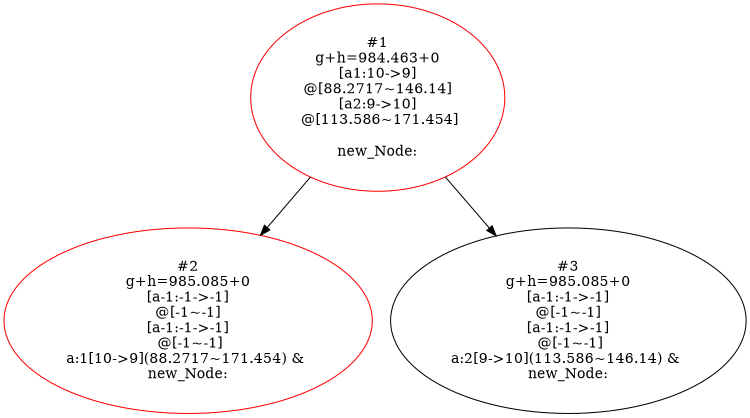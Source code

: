 digraph G {
size = "5,5";
center = true;
1 [label="#1
g+h=984.463+0
[a1:10->9]
@[88.2717~146.14]
[a2:9->10]
 @[113.586~171.454]

new_Node:
"]
2 [label="#2
g+h=985.085+0
[a-1:-1->-1]
@[-1~-1]
[a-1:-1->-1]
 @[-1~-1]
a:1[10->9](88.2717~171.454) & 
new_Node:
"]
1 -> 2
3 [label="#3
g+h=985.085+0
[a-1:-1->-1]
@[-1~-1]
[a-1:-1->-1]
 @[-1~-1]
a:2[9->10](113.586~146.14) & 
new_Node:
"]
1 -> 3
2 [color=red]
1 [color=red]
}
